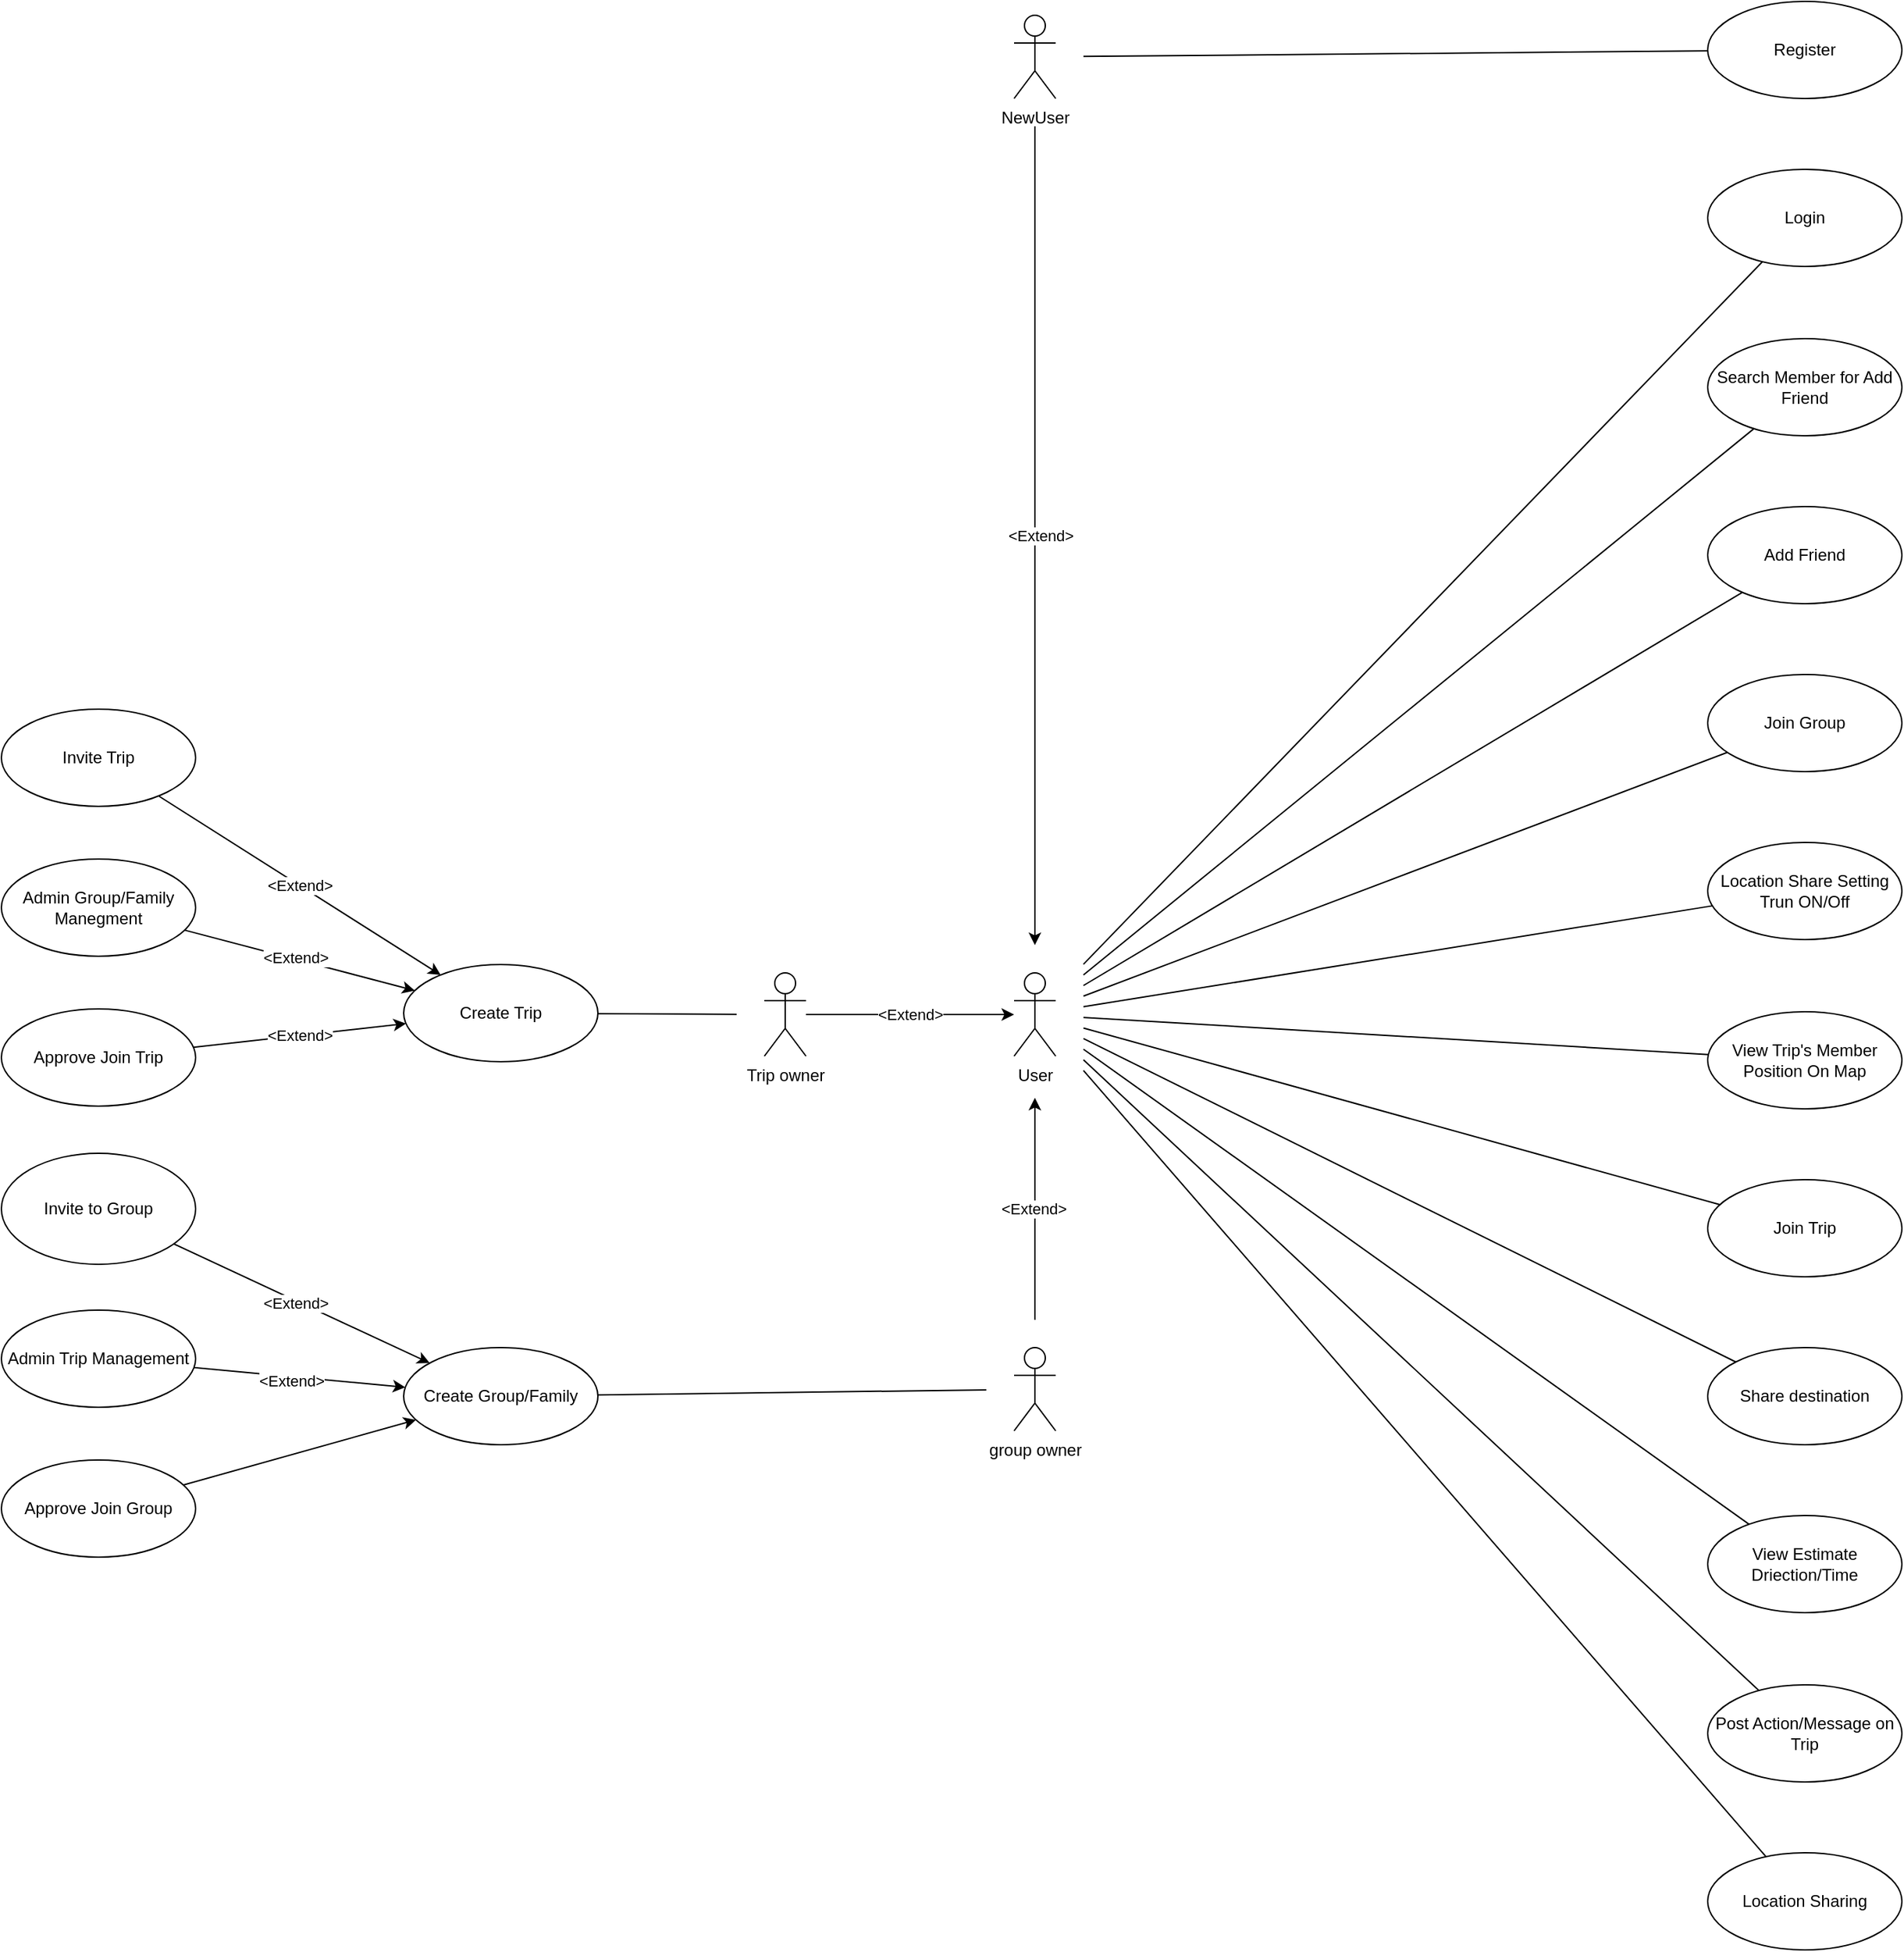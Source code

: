 <mxfile>
    <diagram name="Page-1" id="NQAO91qm5MKnZNwVF8IW">
        <mxGraphModel dx="2935" dy="2485" grid="1" gridSize="10" guides="1" tooltips="1" connect="1" arrows="1" fold="1" page="1" pageScale="1" pageWidth="850" pageHeight="1100" background="none" math="0" shadow="0">
            <root>
                <mxCell id="0"/>
                <mxCell id="1" parent="0"/>
                <mxCell id="0b0DjuWx-GRe_RMDCqN--43" style="rounded=0;orthogonalLoop=1;jettySize=auto;html=1;targetPerimeterSpacing=0;sourcePerimeterSpacing=20;endArrow=none;endFill=0;" parent="1" source="5HEONxTwKiplG4HzLLUq-2" target="5HEONxTwKiplG4HzLLUq-4" edge="1">
                    <mxGeometry relative="1" as="geometry"/>
                </mxCell>
                <mxCell id="0b0DjuWx-GRe_RMDCqN--94" style="rounded=0;orthogonalLoop=1;jettySize=auto;html=1;targetPerimeterSpacing=20;sourcePerimeterSpacing=20;" parent="1" source="5HEONxTwKiplG4HzLLUq-2" target="5HEONxTwKiplG4HzLLUq-6" edge="1">
                    <mxGeometry relative="1" as="geometry">
                        <mxPoint x="-55" y="830" as="targetPoint"/>
                    </mxGeometry>
                </mxCell>
                <mxCell id="0b0DjuWx-GRe_RMDCqN--95" value="&amp;lt;Extend&amp;gt;" style="edgeLabel;html=1;align=center;verticalAlign=middle;resizable=0;points=[];" parent="0b0DjuWx-GRe_RMDCqN--94" vertex="1" connectable="0">
                    <mxGeometry x="-0.001" y="4" relative="1" as="geometry">
                        <mxPoint as="offset"/>
                    </mxGeometry>
                </mxCell>
                <mxCell id="5HEONxTwKiplG4HzLLUq-2" value="NewUser" style="shape=umlActor;html=1;verticalLabelPosition=bottom;verticalAlign=top;align=center;spacingTop=0;spacing=2;" parent="1" vertex="1">
                    <mxGeometry x="-70" y="170" width="30" height="60" as="geometry"/>
                </mxCell>
                <mxCell id="5HEONxTwKiplG4HzLLUq-4" value="Register" style="ellipse;whiteSpace=wrap;html=1;shadow=0;" parent="1" vertex="1">
                    <mxGeometry x="430" y="160" width="140" height="70" as="geometry"/>
                </mxCell>
                <mxCell id="0b0DjuWx-GRe_RMDCqN--47" style="rounded=0;orthogonalLoop=1;jettySize=auto;html=1;endArrow=none;endFill=0;sourcePerimeterSpacing=20;" parent="1" source="5HEONxTwKiplG4HzLLUq-6" target="5HEONxTwKiplG4HzLLUq-11" edge="1">
                    <mxGeometry relative="1" as="geometry"/>
                </mxCell>
                <mxCell id="0b0DjuWx-GRe_RMDCqN--48" style="rounded=0;orthogonalLoop=1;jettySize=auto;html=1;startArrow=none;startFill=0;endArrow=none;endFill=0;sourcePerimeterSpacing=20;" parent="1" source="5HEONxTwKiplG4HzLLUq-6" target="5HEONxTwKiplG4HzLLUq-16" edge="1">
                    <mxGeometry relative="1" as="geometry"/>
                </mxCell>
                <mxCell id="0b0DjuWx-GRe_RMDCqN--49" style="rounded=0;orthogonalLoop=1;jettySize=auto;html=1;sourcePerimeterSpacing=20;endArrow=none;endFill=0;" parent="1" source="5HEONxTwKiplG4HzLLUq-6" target="5HEONxTwKiplG4HzLLUq-14" edge="1">
                    <mxGeometry relative="1" as="geometry"/>
                </mxCell>
                <mxCell id="0b0DjuWx-GRe_RMDCqN--50" style="rounded=0;orthogonalLoop=1;jettySize=auto;html=1;sourcePerimeterSpacing=20;endArrow=none;endFill=0;" parent="1" source="5HEONxTwKiplG4HzLLUq-6" target="5HEONxTwKiplG4HzLLUq-18" edge="1">
                    <mxGeometry relative="1" as="geometry"/>
                </mxCell>
                <mxCell id="0b0DjuWx-GRe_RMDCqN--59" style="rounded=0;orthogonalLoop=1;jettySize=auto;html=1;sourcePerimeterSpacing=20;endArrow=none;endFill=0;" parent="1" source="5HEONxTwKiplG4HzLLUq-6" target="5HEONxTwKiplG4HzLLUq-24" edge="1">
                    <mxGeometry relative="1" as="geometry"/>
                </mxCell>
                <mxCell id="0b0DjuWx-GRe_RMDCqN--65" style="rounded=0;orthogonalLoop=1;jettySize=auto;html=1;endArrow=none;endFill=0;sourcePerimeterSpacing=20;" parent="1" source="5HEONxTwKiplG4HzLLUq-6" target="5HEONxTwKiplG4HzLLUq-23" edge="1">
                    <mxGeometry relative="1" as="geometry"/>
                </mxCell>
                <mxCell id="0b0DjuWx-GRe_RMDCqN--73" style="rounded=0;orthogonalLoop=1;jettySize=auto;html=1;sourcePerimeterSpacing=20;endArrow=none;endFill=0;" parent="1" source="5HEONxTwKiplG4HzLLUq-6" target="5HEONxTwKiplG4HzLLUq-20" edge="1">
                    <mxGeometry relative="1" as="geometry"/>
                </mxCell>
                <mxCell id="0b0DjuWx-GRe_RMDCqN--81" style="rounded=0;orthogonalLoop=1;jettySize=auto;html=1;endArrow=none;endFill=0;sourcePerimeterSpacing=20;" parent="1" source="5HEONxTwKiplG4HzLLUq-6" target="5HEONxTwKiplG4HzLLUq-25" edge="1">
                    <mxGeometry relative="1" as="geometry"/>
                </mxCell>
                <mxCell id="0b0DjuWx-GRe_RMDCqN--82" style="rounded=0;orthogonalLoop=1;jettySize=auto;html=1;sourcePerimeterSpacing=20;endArrow=none;endFill=0;" parent="1" source="5HEONxTwKiplG4HzLLUq-6" target="5HEONxTwKiplG4HzLLUq-26" edge="1">
                    <mxGeometry relative="1" as="geometry"/>
                </mxCell>
                <mxCell id="0b0DjuWx-GRe_RMDCqN--83" style="rounded=0;orthogonalLoop=1;jettySize=auto;html=1;sourcePerimeterSpacing=20;endArrow=none;endFill=0;" parent="1" source="5HEONxTwKiplG4HzLLUq-6" target="5HEONxTwKiplG4HzLLUq-27" edge="1">
                    <mxGeometry relative="1" as="geometry"/>
                </mxCell>
                <mxCell id="0b0DjuWx-GRe_RMDCqN--84" style="rounded=0;orthogonalLoop=1;jettySize=auto;html=1;endArrow=none;endFill=0;sourcePerimeterSpacing=20;" parent="1" source="5HEONxTwKiplG4HzLLUq-6" target="5HEONxTwKiplG4HzLLUq-28" edge="1">
                    <mxGeometry relative="1" as="geometry"/>
                </mxCell>
                <mxCell id="5HEONxTwKiplG4HzLLUq-6" value="User" style="shape=umlActor;html=1;verticalLabelPosition=bottom;verticalAlign=top;align=center;" parent="1" vertex="1">
                    <mxGeometry x="-70" y="860" width="30" height="60" as="geometry"/>
                </mxCell>
                <mxCell id="5HEONxTwKiplG4HzLLUq-11" value="Login" style="ellipse;whiteSpace=wrap;html=1;shadow=0;" parent="1" vertex="1">
                    <mxGeometry x="430" y="281" width="140" height="70" as="geometry"/>
                </mxCell>
                <mxCell id="0b0DjuWx-GRe_RMDCqN--54" value="&amp;lt;Extend&amp;gt;" style="rounded=0;orthogonalLoop=1;jettySize=auto;html=1;" parent="1" source="5HEONxTwKiplG4HzLLUq-17" target="5HEONxTwKiplG4HzLLUq-12" edge="1">
                    <mxGeometry x="-0.041" y="-2" relative="1" as="geometry">
                        <mxPoint as="offset"/>
                    </mxGeometry>
                </mxCell>
                <mxCell id="0b0DjuWx-GRe_RMDCqN--55" style="rounded=0;orthogonalLoop=1;jettySize=auto;html=1;" parent="1" source="5HEONxTwKiplG4HzLLUq-19" target="5HEONxTwKiplG4HzLLUq-12" edge="1">
                    <mxGeometry relative="1" as="geometry"/>
                </mxCell>
                <mxCell id="5HEONxTwKiplG4HzLLUq-12" value="Create Group/Family" style="ellipse;whiteSpace=wrap;html=1;shadow=0;" parent="1" vertex="1">
                    <mxGeometry x="-510" y="1130" width="140" height="70" as="geometry"/>
                </mxCell>
                <mxCell id="0b0DjuWx-GRe_RMDCqN--78" value="&amp;lt;Extend&amp;gt;" style="rounded=0;orthogonalLoop=1;jettySize=auto;html=1;" parent="1" source="5HEONxTwKiplG4HzLLUq-21" target="5HEONxTwKiplG4HzLLUq-13" edge="1">
                    <mxGeometry relative="1" as="geometry"/>
                </mxCell>
                <mxCell id="0b0DjuWx-GRe_RMDCqN--79" value="&amp;lt;Extend&amp;gt;" style="rounded=0;orthogonalLoop=1;jettySize=auto;html=1;" parent="1" source="5HEONxTwKiplG4HzLLUq-22" target="5HEONxTwKiplG4HzLLUq-13" edge="1">
                    <mxGeometry relative="1" as="geometry"/>
                </mxCell>
                <mxCell id="5HEONxTwKiplG4HzLLUq-13" value="Create Trip" style="ellipse;whiteSpace=wrap;html=1;shadow=0;" parent="1" vertex="1">
                    <mxGeometry x="-510" y="854" width="140" height="70" as="geometry"/>
                </mxCell>
                <mxCell id="5HEONxTwKiplG4HzLLUq-14" value="Add Friend" style="ellipse;whiteSpace=wrap;html=1;shadow=0;" parent="1" vertex="1">
                    <mxGeometry x="430" y="524" width="140" height="70" as="geometry"/>
                </mxCell>
                <mxCell id="5HEONxTwKiplG4HzLLUq-16" value="Search Member for Add Friend" style="ellipse;whiteSpace=wrap;html=1;shadow=0;" parent="1" vertex="1">
                    <mxGeometry x="430" y="403" width="140" height="70" as="geometry"/>
                </mxCell>
                <mxCell id="5HEONxTwKiplG4HzLLUq-17" value="Invite to Group" style="ellipse;whiteSpace=wrap;html=1;shadow=0;" parent="1" vertex="1">
                    <mxGeometry x="-800" y="990" width="140" height="80" as="geometry"/>
                </mxCell>
                <mxCell id="5HEONxTwKiplG4HzLLUq-18" value="Join Group" style="ellipse;whiteSpace=wrap;html=1;shadow=0;" parent="1" vertex="1">
                    <mxGeometry x="430" y="645" width="140" height="70" as="geometry"/>
                </mxCell>
                <mxCell id="5HEONxTwKiplG4HzLLUq-19" value="Approve Join Group" style="ellipse;whiteSpace=wrap;html=1;shadow=0;" parent="1" vertex="1">
                    <mxGeometry x="-800" y="1211" width="140" height="70" as="geometry"/>
                </mxCell>
                <mxCell id="5HEONxTwKiplG4HzLLUq-20" value="Join Trip" style="ellipse;whiteSpace=wrap;html=1;" parent="1" vertex="1">
                    <mxGeometry x="430" y="1009" width="140" height="70" as="geometry"/>
                </mxCell>
                <mxCell id="5HEONxTwKiplG4HzLLUq-21" value="Invite Trip" style="ellipse;whiteSpace=wrap;html=1;" parent="1" vertex="1">
                    <mxGeometry x="-800" y="670" width="140" height="70" as="geometry"/>
                </mxCell>
                <mxCell id="5HEONxTwKiplG4HzLLUq-22" value="Approve Join Trip" style="ellipse;whiteSpace=wrap;html=1;" parent="1" vertex="1">
                    <mxGeometry x="-800" y="886" width="140" height="70" as="geometry"/>
                </mxCell>
                <mxCell id="5HEONxTwKiplG4HzLLUq-23" value="Location Sharing" style="ellipse;whiteSpace=wrap;html=1;" parent="1" vertex="1">
                    <mxGeometry x="430" y="1494" width="140" height="70" as="geometry"/>
                </mxCell>
                <mxCell id="5HEONxTwKiplG4HzLLUq-24" value="Location Share Setting&lt;br&gt;Trun ON/Off" style="ellipse;whiteSpace=wrap;html=1;shadow=0;" parent="1" vertex="1">
                    <mxGeometry x="430" y="766" width="140" height="70" as="geometry"/>
                </mxCell>
                <mxCell id="5HEONxTwKiplG4HzLLUq-25" value="View Trip's Member Position On Map" style="ellipse;whiteSpace=wrap;html=1;shadow=0;" parent="1" vertex="1">
                    <mxGeometry x="430" y="888" width="140" height="70" as="geometry"/>
                </mxCell>
                <mxCell id="5HEONxTwKiplG4HzLLUq-26" value="Share destination" style="ellipse;whiteSpace=wrap;html=1;" parent="1" vertex="1">
                    <mxGeometry x="430" y="1130" width="140" height="70" as="geometry"/>
                </mxCell>
                <mxCell id="5HEONxTwKiplG4HzLLUq-27" value="View Estimate Driection/Time" style="ellipse;whiteSpace=wrap;html=1;" parent="1" vertex="1">
                    <mxGeometry x="430" y="1251" width="140" height="70" as="geometry"/>
                </mxCell>
                <mxCell id="5HEONxTwKiplG4HzLLUq-28" value="Post Action/Message on Trip" style="ellipse;whiteSpace=wrap;html=1;" parent="1" vertex="1">
                    <mxGeometry x="430" y="1373" width="140" height="70" as="geometry"/>
                </mxCell>
                <mxCell id="3" style="edgeStyle=none;html=1;" parent="1" source="5HEONxTwKiplG4HzLLUq-31" target="5HEONxTwKiplG4HzLLUq-13" edge="1">
                    <mxGeometry relative="1" as="geometry"/>
                </mxCell>
                <mxCell id="5" value="&amp;lt;Extend&amp;gt;" style="edgeLabel;html=1;align=center;verticalAlign=middle;resizable=0;points=[];" parent="3" vertex="1" connectable="0">
                    <mxGeometry x="-0.042" y="1" relative="1" as="geometry">
                        <mxPoint as="offset"/>
                    </mxGeometry>
                </mxCell>
                <mxCell id="5HEONxTwKiplG4HzLLUq-31" value="Admin Group/Family Manegment" style="ellipse;whiteSpace=wrap;html=1;" parent="1" vertex="1">
                    <mxGeometry x="-800" y="778" width="140" height="70" as="geometry"/>
                </mxCell>
                <mxCell id="4" style="edgeStyle=none;html=1;" parent="1" source="5HEONxTwKiplG4HzLLUq-32" target="5HEONxTwKiplG4HzLLUq-12" edge="1">
                    <mxGeometry relative="1" as="geometry"/>
                </mxCell>
                <mxCell id="6" value="&amp;lt;Extend&amp;gt;" style="edgeLabel;html=1;align=center;verticalAlign=middle;resizable=0;points=[];" parent="4" vertex="1" connectable="0">
                    <mxGeometry x="-0.073" y="-4" relative="1" as="geometry">
                        <mxPoint y="-1" as="offset"/>
                    </mxGeometry>
                </mxCell>
                <mxCell id="5HEONxTwKiplG4HzLLUq-32" value="Admin Trip Management" style="ellipse;whiteSpace=wrap;html=1;" parent="1" vertex="1">
                    <mxGeometry x="-800" y="1103" width="140" height="70" as="geometry"/>
                </mxCell>
                <mxCell id="0b0DjuWx-GRe_RMDCqN--71" style="rounded=0;orthogonalLoop=1;jettySize=auto;html=1;sourcePerimeterSpacing=20;endArrow=none;endFill=0;" parent="1" source="0b0DjuWx-GRe_RMDCqN--29" target="5HEONxTwKiplG4HzLLUq-12" edge="1">
                    <mxGeometry relative="1" as="geometry"/>
                </mxCell>
                <mxCell id="0b0DjuWx-GRe_RMDCqN--91" style="edgeStyle=orthogonalEdgeStyle;rounded=0;orthogonalLoop=1;jettySize=auto;html=1;sourcePerimeterSpacing=20;targetPerimeterSpacing=30;" parent="1" source="0b0DjuWx-GRe_RMDCqN--29" target="5HEONxTwKiplG4HzLLUq-6" edge="1">
                    <mxGeometry relative="1" as="geometry"/>
                </mxCell>
                <mxCell id="0b0DjuWx-GRe_RMDCqN--92" value="&amp;lt;Extend&amp;gt;" style="edgeLabel;html=1;align=center;verticalAlign=middle;resizable=0;points=[];" parent="0b0DjuWx-GRe_RMDCqN--91" vertex="1" connectable="0">
                    <mxGeometry x="0.004" y="1" relative="1" as="geometry">
                        <mxPoint as="offset"/>
                    </mxGeometry>
                </mxCell>
                <mxCell id="0b0DjuWx-GRe_RMDCqN--29" value="group owner" style="shape=umlActor;html=1;verticalLabelPosition=bottom;verticalAlign=top;align=center;" parent="1" vertex="1">
                    <mxGeometry x="-70" y="1130" width="30" height="60" as="geometry"/>
                </mxCell>
                <mxCell id="0b0DjuWx-GRe_RMDCqN--77" style="rounded=0;orthogonalLoop=1;jettySize=auto;html=1;sourcePerimeterSpacing=20;endArrow=none;endFill=0;" parent="1" source="0b0DjuWx-GRe_RMDCqN--74" target="5HEONxTwKiplG4HzLLUq-13" edge="1">
                    <mxGeometry relative="1" as="geometry"/>
                </mxCell>
                <mxCell id="0b0DjuWx-GRe_RMDCqN--93" value="&amp;lt;Extend&amp;gt;" style="edgeStyle=orthogonalEdgeStyle;rounded=0;orthogonalLoop=1;jettySize=auto;html=1;" parent="1" source="0b0DjuWx-GRe_RMDCqN--74" target="5HEONxTwKiplG4HzLLUq-6" edge="1">
                    <mxGeometry relative="1" as="geometry"/>
                </mxCell>
                <mxCell id="0b0DjuWx-GRe_RMDCqN--74" value="Trip owner" style="shape=umlActor;html=1;verticalLabelPosition=bottom;verticalAlign=top;align=center;" parent="1" vertex="1">
                    <mxGeometry x="-250" y="860" width="30" height="60" as="geometry"/>
                </mxCell>
            </root>
        </mxGraphModel>
    </diagram>
</mxfile>